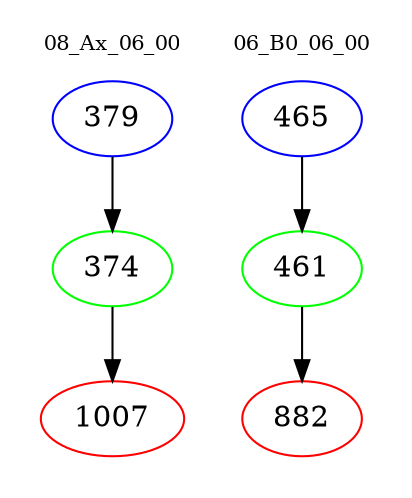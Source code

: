 digraph{
subgraph cluster_0 {
color = white
label = "08_Ax_06_00";
fontsize=10;
T0_379 [label="379", color="blue"]
T0_379 -> T0_374 [color="black"]
T0_374 [label="374", color="green"]
T0_374 -> T0_1007 [color="black"]
T0_1007 [label="1007", color="red"]
}
subgraph cluster_1 {
color = white
label = "06_B0_06_00";
fontsize=10;
T1_465 [label="465", color="blue"]
T1_465 -> T1_461 [color="black"]
T1_461 [label="461", color="green"]
T1_461 -> T1_882 [color="black"]
T1_882 [label="882", color="red"]
}
}
